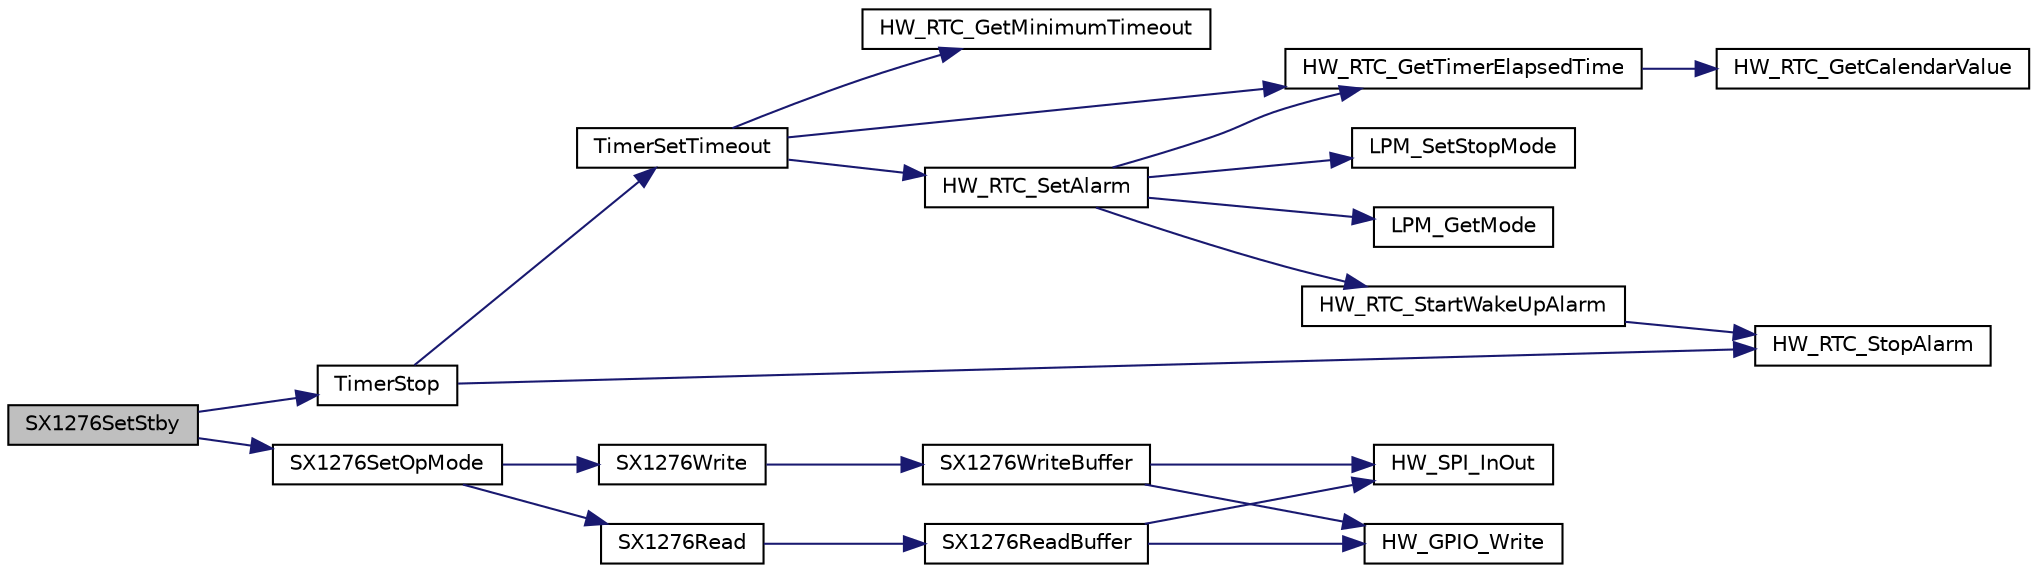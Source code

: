 digraph "SX1276SetStby"
{
  edge [fontname="Helvetica",fontsize="10",labelfontname="Helvetica",labelfontsize="10"];
  node [fontname="Helvetica",fontsize="10",shape=record];
  rankdir="LR";
  Node415 [label="SX1276SetStby",height=0.2,width=0.4,color="black", fillcolor="grey75", style="filled", fontcolor="black"];
  Node415 -> Node416 [color="midnightblue",fontsize="10",style="solid"];
  Node416 [label="TimerStop",height=0.2,width=0.4,color="black", fillcolor="white", style="filled",URL="$time_server_8c.html#a8ae899c4e8a9abf49d825d6959aa6bcb",tooltip="Stops and removes the timer object from the list of timer events "];
  Node416 -> Node417 [color="midnightblue",fontsize="10",style="solid"];
  Node417 [label="TimerSetTimeout",height=0.2,width=0.4,color="black", fillcolor="white", style="filled",URL="$time_server_8c.html#af90925c5246bd6bbc2863d08d4cca3a9",tooltip="Sets a timeout with the duration \"timestamp\" "];
  Node417 -> Node418 [color="midnightblue",fontsize="10",style="solid"];
  Node418 [label="HW_RTC_GetMinimumTimeout",height=0.2,width=0.4,color="black", fillcolor="white", style="filled",URL="$group___lory_s_d_k___r_t_c___functions.html#ga254f9e5c17daff978fef15be01021c51",tooltip="Return the minimum timeout the RTC is able to handle "];
  Node417 -> Node419 [color="midnightblue",fontsize="10",style="solid"];
  Node419 [label="HW_RTC_GetTimerElapsedTime",height=0.2,width=0.4,color="black", fillcolor="white", style="filled",URL="$group___lory_s_d_k___r_t_c___functions.html#ga7961116aa831950b62a413ecbbcfb02a",tooltip="Get the RTC timer elapsed time since the last Reference was set "];
  Node419 -> Node420 [color="midnightblue",fontsize="10",style="solid"];
  Node420 [label="HW_RTC_GetCalendarValue",height=0.2,width=0.4,color="black", fillcolor="white", style="filled",URL="$group___lory_s_d_k___r_t_c___functions.html#gaf81b8dc866a5c7b125355b55e3953387",tooltip="get current time from calendar in ticks "];
  Node417 -> Node421 [color="midnightblue",fontsize="10",style="solid"];
  Node421 [label="HW_RTC_SetAlarm",height=0.2,width=0.4,color="black", fillcolor="white", style="filled",URL="$group___lory_s_d_k___r_t_c___functions.html#ga09cec56d54c13de658fafdd003390771",tooltip="Set the alarm "];
  Node421 -> Node419 [color="midnightblue",fontsize="10",style="solid"];
  Node421 -> Node422 [color="midnightblue",fontsize="10",style="solid"];
  Node422 [label="LPM_SetStopMode",height=0.2,width=0.4,color="black", fillcolor="white", style="filled",URL="$low__power__manager_8c.html#ac8a0ff787d7d417b9e1f0697a1d5fd6d",tooltip="This API notifies the low power manager if the specified user allows the Off mode or not..."];
  Node421 -> Node423 [color="midnightblue",fontsize="10",style="solid"];
  Node423 [label="LPM_GetMode",height=0.2,width=0.4,color="black", fillcolor="white", style="filled",URL="$low__power__manager_8c.html#ae9107e412181f10977b724c346cebd45",tooltip="This API returns the Low Power Mode selected that will be applied when the system will enter low powe..."];
  Node421 -> Node424 [color="midnightblue",fontsize="10",style="solid"];
  Node424 [label="HW_RTC_StartWakeUpAlarm",height=0.2,width=0.4,color="black", fillcolor="white", style="filled",URL="$group___lory_s_d_k___r_t_c___functions.html#ga60703fcfc4abd73a2efc980e8bb6ad27",tooltip="start wake up alarm "];
  Node424 -> Node425 [color="midnightblue",fontsize="10",style="solid"];
  Node425 [label="HW_RTC_StopAlarm",height=0.2,width=0.4,color="black", fillcolor="white", style="filled",URL="$group___lory_s_d_k___r_t_c___functions.html#ga227be06e4dc1332d46ff12519db183b5",tooltip="Stop the Alarm "];
  Node416 -> Node425 [color="midnightblue",fontsize="10",style="solid"];
  Node415 -> Node426 [color="midnightblue",fontsize="10",style="solid"];
  Node426 [label="SX1276SetOpMode",height=0.2,width=0.4,color="black", fillcolor="white", style="filled",URL="$sx1276_8c.html#aaaac2e0d7b5bd63fabf38a235d27a452",tooltip="Sets the SX1276 operating mode "];
  Node426 -> Node427 [color="midnightblue",fontsize="10",style="solid"];
  Node427 [label="SX1276Write",height=0.2,width=0.4,color="black", fillcolor="white", style="filled",URL="$sx1276_8c.html#a15374c2bed5d3ff2d6b95fdf177b645e",tooltip="Writes the radio register at the specified address "];
  Node427 -> Node428 [color="midnightblue",fontsize="10",style="solid"];
  Node428 [label="SX1276WriteBuffer",height=0.2,width=0.4,color="black", fillcolor="white", style="filled",URL="$sx1276_8c.html#aba51c12ba7f6d704cdeed69201507983",tooltip="Writes multiple radio registers starting at address "];
  Node428 -> Node429 [color="midnightblue",fontsize="10",style="solid"];
  Node429 [label="HW_GPIO_Write",height=0.2,width=0.4,color="black", fillcolor="white", style="filled",URL="$group___lory_s_d_k___g_p_i_o___functions.html#ga64b37e6d4da7e8f148c92f898aed98de",tooltip="Writes the given value to the GPIO output "];
  Node428 -> Node430 [color="midnightblue",fontsize="10",style="solid"];
  Node430 [label="HW_SPI_InOut",height=0.2,width=0.4,color="black", fillcolor="white", style="filled",URL="$hw__spi_8h.html#ae0d3f21fb84de59193e82bd1943d5563",tooltip="Sends outData and receives inData "];
  Node426 -> Node431 [color="midnightblue",fontsize="10",style="solid"];
  Node431 [label="SX1276Read",height=0.2,width=0.4,color="black", fillcolor="white", style="filled",URL="$sx1276_8c.html#a1c0054da62dacb13d6286a7cfe01d863",tooltip="Reads the radio register at the specified address "];
  Node431 -> Node432 [color="midnightblue",fontsize="10",style="solid"];
  Node432 [label="SX1276ReadBuffer",height=0.2,width=0.4,color="black", fillcolor="white", style="filled",URL="$sx1276_8c.html#a9b3df4400813ac6aed7b77f400436ad0",tooltip="Reads multiple radio registers starting at address "];
  Node432 -> Node429 [color="midnightblue",fontsize="10",style="solid"];
  Node432 -> Node430 [color="midnightblue",fontsize="10",style="solid"];
}
